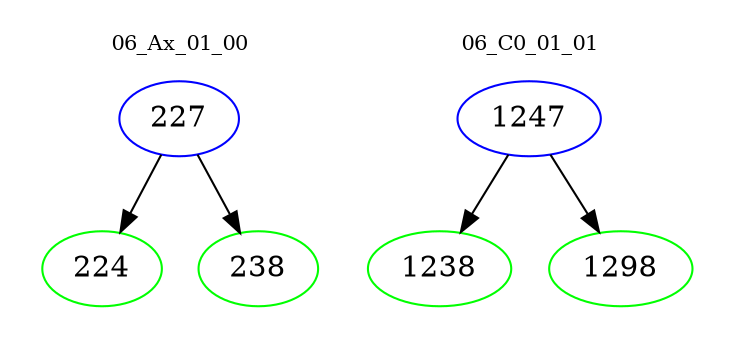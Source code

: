digraph{
subgraph cluster_0 {
color = white
label = "06_Ax_01_00";
fontsize=10;
T0_227 [label="227", color="blue"]
T0_227 -> T0_224 [color="black"]
T0_224 [label="224", color="green"]
T0_227 -> T0_238 [color="black"]
T0_238 [label="238", color="green"]
}
subgraph cluster_1 {
color = white
label = "06_C0_01_01";
fontsize=10;
T1_1247 [label="1247", color="blue"]
T1_1247 -> T1_1238 [color="black"]
T1_1238 [label="1238", color="green"]
T1_1247 -> T1_1298 [color="black"]
T1_1298 [label="1298", color="green"]
}
}
